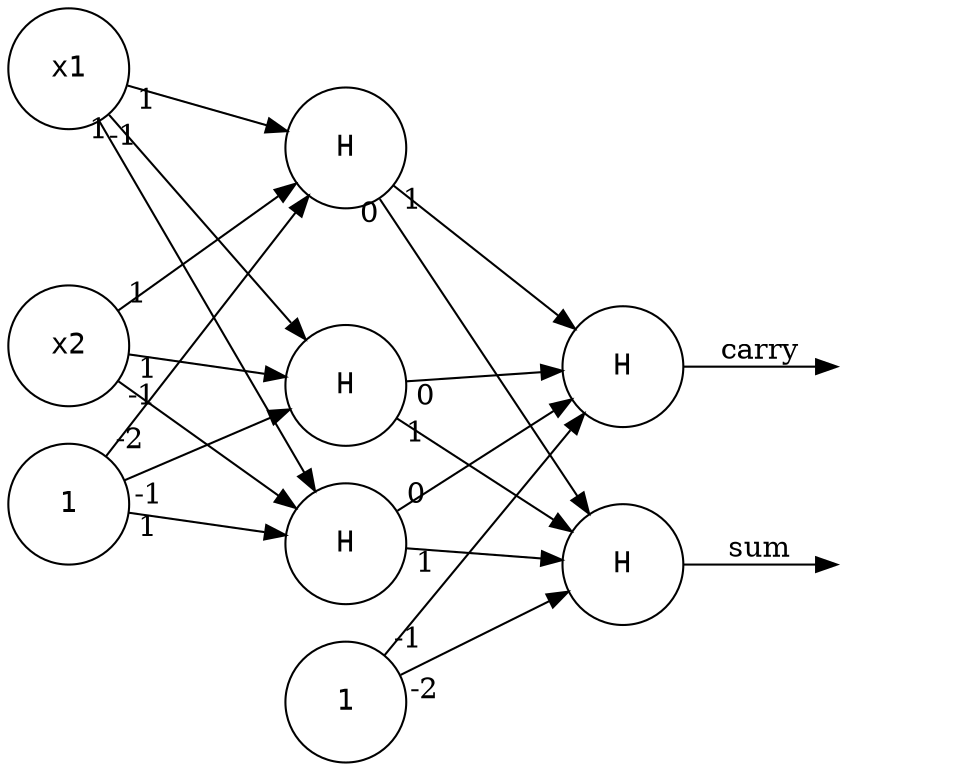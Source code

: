 digraph netwerk {
	graph [label="" layout=dot ordering=in rankdir=LR splines=line]
	0 [label=x1 fontname=Consolas shape=circle width=0.8]
	0 -> 3 [minlen=2 taillabel=" 1"]
	0 -> 4 [minlen=2 taillabel=" 1"]
	0 -> 5 [minlen=2 taillabel=" -1"]
	1 [label=x2 fontname=Consolas shape=circle width=0.8]
	1 -> 3 [minlen=2 taillabel=" 1"]
	1 -> 4 [minlen=2 taillabel=" 1"]
	1 -> 5 [minlen=2 taillabel=" -1"]
	2 [label=1 fontname=Consolas shape=circle width=0.8]
	2 -> 3 [minlen=2 taillabel=" -2"]
	2 -> 4 [minlen=2 taillabel=" -1"]
	2 -> 5 [minlen=2 taillabel=" 1"]
	3 [label=H fontname=Consolas shape=circle width=0.8]
	3 -> 7 [minlen=2 taillabel=" 1"]
	3 -> 8 [minlen=2 taillabel=" 0"]
	4 [label=H fontname=Consolas shape=circle width=0.8]
	4 -> 7 [minlen=2 taillabel=" 0"]
	4 -> 8 [minlen=2 taillabel=" 1"]
	5 [label=H fontname=Consolas shape=circle width=0.8]
	5 -> 7 [minlen=2 taillabel=" 0"]
	5 -> 8 [minlen=2 taillabel=" 1"]
	6 [label=1 fontname=Consolas shape=circle width=0.8]
	6 -> 7 [minlen=2 taillabel=" -1"]
	6 -> 8 [minlen=2 taillabel=" -2"]
	7 [label=H fontname=Consolas shape=circle width=0.8]
	-1 [label=" " shape=none]
	7 -> -1 [label=carry]
	8 [label=H fontname=Consolas shape=circle width=0.8]
	-2 [label=" " shape=none]
	8 -> -2 [label=sum]
}
